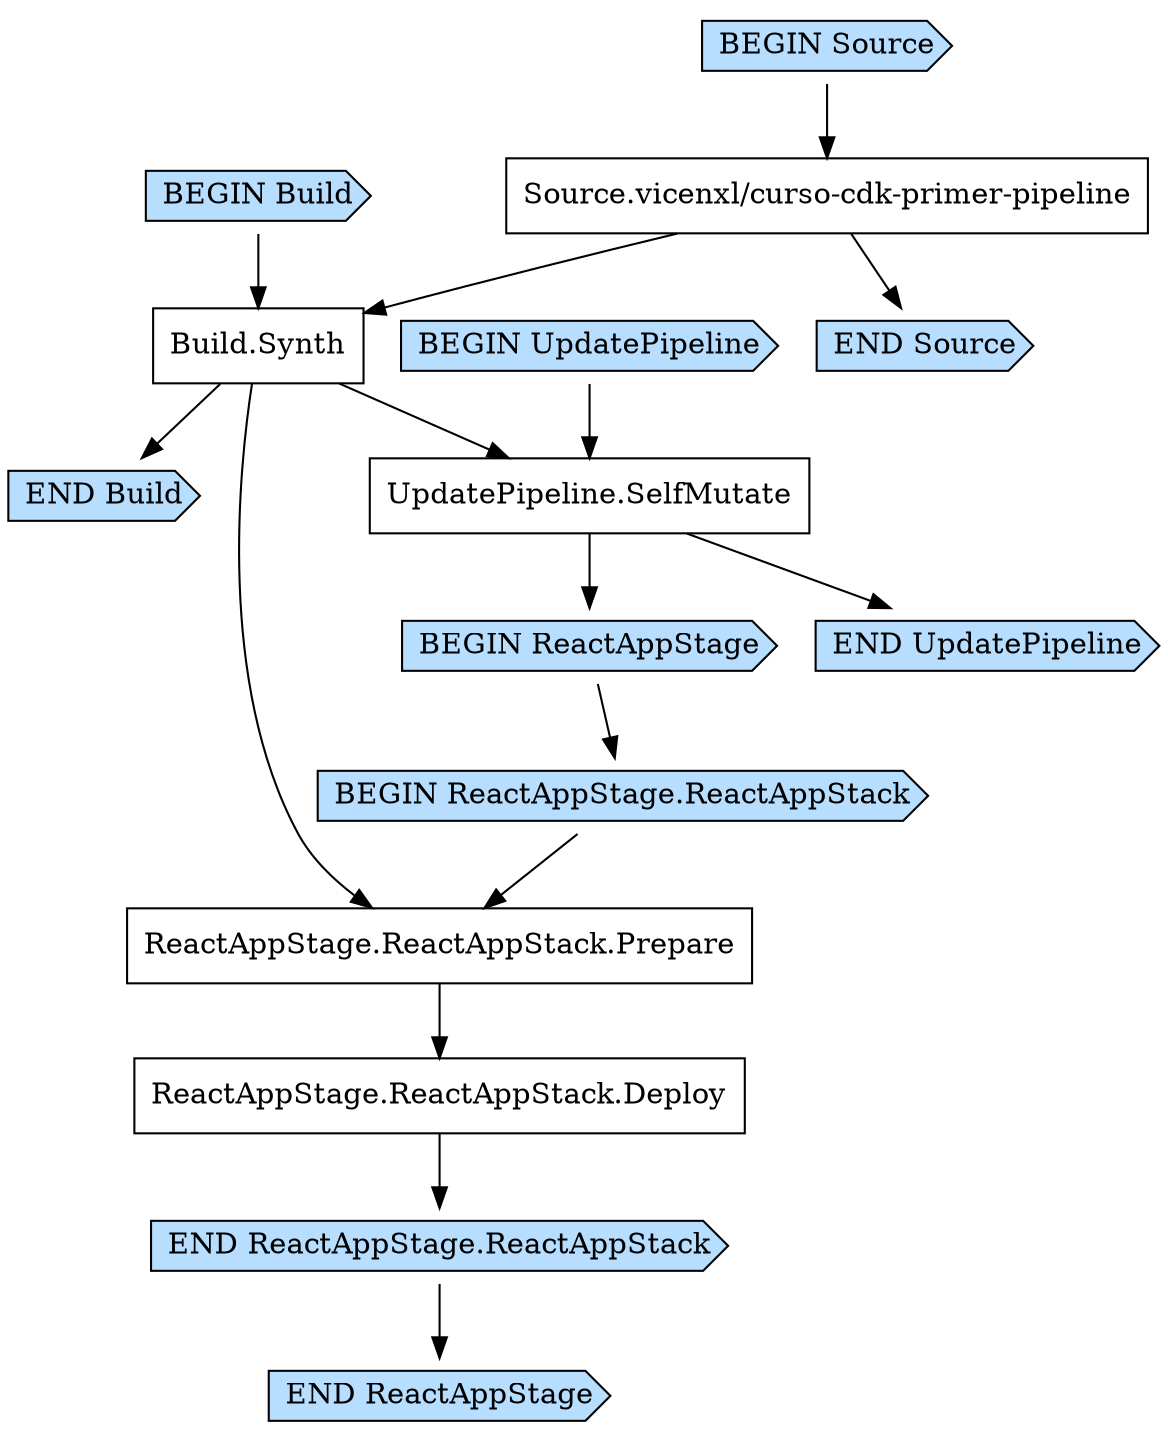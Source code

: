 digraph G {
  # Arrows represent an "unlocks" relationship (opposite of dependency). So chosen
  # because the layout looks more natural that way.
  # To represent subgraph dependencies, subgraphs are represented by BEGIN/END nodes.
  # To render: `dot -Tsvg CursoCdkPrimerPipelineStackCdkPipeline0C30298A.dot > graph.svg`, open in a browser.
  node [shape="box"];
"BEGIN Build" [shape="cds", style="filled", fillcolor="#b7deff"];
"END Build" [shape="cds", style="filled", fillcolor="#b7deff"];
"Build.Synth";
"Source.vicenxl/curso-cdk-primer-pipeline" -> "Build.Synth";
"BEGIN Build" -> "Build.Synth";
"Build.Synth" -> "END Build";
"BEGIN UpdatePipeline" [shape="cds", style="filled", fillcolor="#b7deff"];
"END UpdatePipeline" [shape="cds", style="filled", fillcolor="#b7deff"];
"UpdatePipeline.SelfMutate";
"Build.Synth" -> "UpdatePipeline.SelfMutate";
"BEGIN UpdatePipeline" -> "UpdatePipeline.SelfMutate";
"UpdatePipeline.SelfMutate" -> "END UpdatePipeline";
"BEGIN ReactAppStage" [shape="cds", style="filled", fillcolor="#b7deff"];
"END ReactAppStage" [shape="cds", style="filled", fillcolor="#b7deff"];
"UpdatePipeline.SelfMutate" -> "BEGIN ReactAppStage";
"BEGIN ReactAppStage.ReactAppStack" [shape="cds", style="filled", fillcolor="#b7deff"];
"END ReactAppStage.ReactAppStack" [shape="cds", style="filled", fillcolor="#b7deff"];
"ReactAppStage.ReactAppStack.Deploy";
"ReactAppStage.ReactAppStack.Prepare" -> "ReactAppStage.ReactAppStack.Deploy";
"ReactAppStage.ReactAppStack.Prepare";
"Build.Synth" -> "ReactAppStage.ReactAppStack.Prepare";
"BEGIN ReactAppStage.ReactAppStack" -> "ReactAppStage.ReactAppStack.Prepare";
"ReactAppStage.ReactAppStack.Deploy" -> "END ReactAppStage.ReactAppStack";
"BEGIN ReactAppStage" -> "BEGIN ReactAppStage.ReactAppStack";
"END ReactAppStage.ReactAppStack" -> "END ReactAppStage";
"BEGIN Source" [shape="cds", style="filled", fillcolor="#b7deff"];
"END Source" [shape="cds", style="filled", fillcolor="#b7deff"];
"Source.vicenxl/curso-cdk-primer-pipeline";
"BEGIN Source" -> "Source.vicenxl/curso-cdk-primer-pipeline";
"Source.vicenxl/curso-cdk-primer-pipeline" -> "END Source";
}